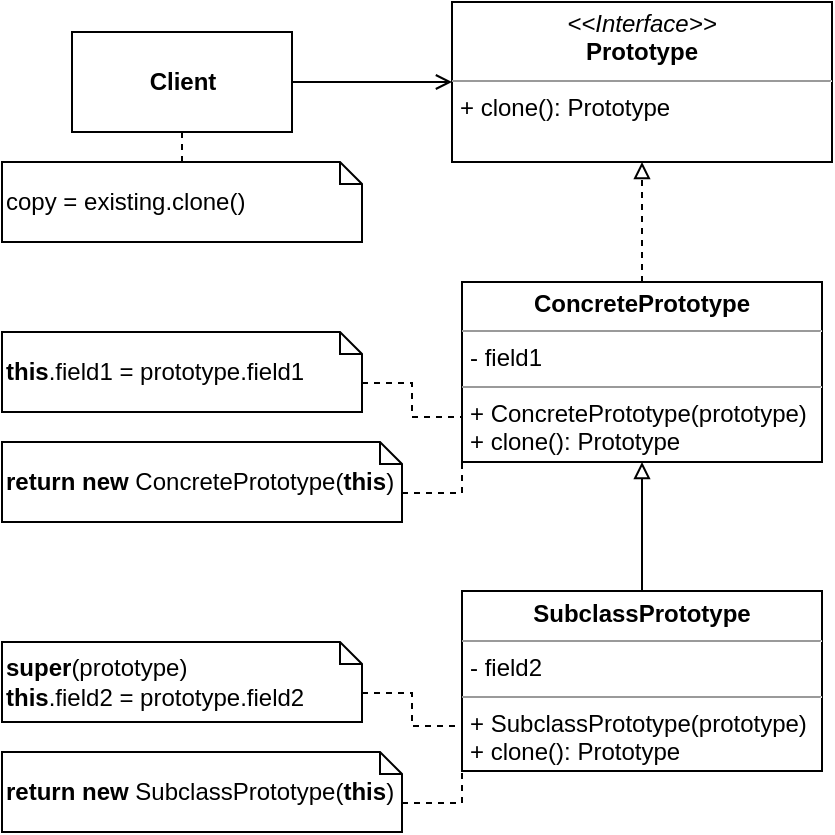 <mxfile version="20.7.4" type="device"><diagram id="tfi9XTeO6NDqVE1yT9Gn" name="Page-1"><mxGraphModel dx="714" dy="776" grid="1" gridSize="10" guides="1" tooltips="1" connect="1" arrows="1" fold="1" page="1" pageScale="1" pageWidth="827" pageHeight="1169" math="0" shadow="0"><root><mxCell id="0"/><mxCell id="1" parent="0"/><mxCell id="_d089UAes42dFhyGUciZ-6" style="edgeStyle=orthogonalEdgeStyle;rounded=0;orthogonalLoop=1;jettySize=auto;html=1;exitX=1;exitY=0.5;exitDx=0;exitDy=0;entryX=0;entryY=0.5;entryDx=0;entryDy=0;endArrow=open;endFill=0;" edge="1" parent="1" source="_d089UAes42dFhyGUciZ-1" target="_d089UAes42dFhyGUciZ-2"><mxGeometry relative="1" as="geometry"/></mxCell><mxCell id="_d089UAes42dFhyGUciZ-1" value="&lt;b&gt;Client&lt;/b&gt;" style="html=1;" vertex="1" parent="1"><mxGeometry x="90" y="215" width="110" height="50" as="geometry"/></mxCell><mxCell id="_d089UAes42dFhyGUciZ-2" value="&lt;p style=&quot;margin:0px;margin-top:4px;text-align:center;&quot;&gt;&lt;i&gt;&amp;lt;&amp;lt;Interface&amp;gt;&amp;gt;&lt;/i&gt;&lt;br&gt;&lt;b&gt;Prototype&lt;/b&gt;&lt;/p&gt;&lt;hr size=&quot;1&quot;&gt;&lt;p style=&quot;margin:0px;margin-left:4px;&quot;&gt;&lt;/p&gt;&lt;p style=&quot;margin:0px;margin-left:4px;&quot;&gt;+ clone(): Prototype&lt;br&gt;&lt;/p&gt;" style="verticalAlign=top;align=left;overflow=fill;fontSize=12;fontFamily=Helvetica;html=1;" vertex="1" parent="1"><mxGeometry x="280" y="200" width="190" height="80" as="geometry"/></mxCell><mxCell id="_d089UAes42dFhyGUciZ-7" style="edgeStyle=orthogonalEdgeStyle;rounded=0;orthogonalLoop=1;jettySize=auto;html=1;exitX=0.5;exitY=0;exitDx=0;exitDy=0;entryX=0.5;entryY=1;entryDx=0;entryDy=0;dashed=1;endArrow=block;endFill=0;" edge="1" parent="1" source="_d089UAes42dFhyGUciZ-3" target="_d089UAes42dFhyGUciZ-2"><mxGeometry relative="1" as="geometry"/></mxCell><mxCell id="_d089UAes42dFhyGUciZ-3" value="&lt;p style=&quot;margin:0px;margin-top:4px;text-align:center;&quot;&gt;&lt;b&gt;ConcretePrototype&lt;/b&gt;&lt;/p&gt;&lt;hr size=&quot;1&quot;&gt;&lt;p style=&quot;margin:0px;margin-left:4px;&quot;&gt;- field1&lt;/p&gt;&lt;hr size=&quot;1&quot;&gt;&lt;p style=&quot;margin:0px;margin-left:4px;&quot;&gt;+ ConcretePrototype(prototype)&lt;/p&gt;&lt;p style=&quot;margin:0px;margin-left:4px;&quot;&gt;+ clone(): Prototype&lt;/p&gt;" style="verticalAlign=top;align=left;overflow=fill;fontSize=12;fontFamily=Helvetica;html=1;" vertex="1" parent="1"><mxGeometry x="285" y="340" width="180" height="90" as="geometry"/></mxCell><mxCell id="_d089UAes42dFhyGUciZ-8" style="edgeStyle=orthogonalEdgeStyle;rounded=0;orthogonalLoop=1;jettySize=auto;html=1;exitX=0.5;exitY=0;exitDx=0;exitDy=0;entryX=0.5;entryY=1;entryDx=0;entryDy=0;endArrow=block;endFill=0;" edge="1" parent="1" source="_d089UAes42dFhyGUciZ-4" target="_d089UAes42dFhyGUciZ-3"><mxGeometry relative="1" as="geometry"/></mxCell><mxCell id="_d089UAes42dFhyGUciZ-4" value="&lt;p style=&quot;margin:0px;margin-top:4px;text-align:center;&quot;&gt;&lt;b&gt;SubclassPrototype&lt;/b&gt;&lt;/p&gt;&lt;hr size=&quot;1&quot;&gt;&lt;p style=&quot;margin:0px;margin-left:4px;&quot;&gt;- field2&lt;/p&gt;&lt;hr size=&quot;1&quot;&gt;&lt;p style=&quot;margin:0px;margin-left:4px;&quot;&gt;+ SubclassPrototype(prototype)&lt;/p&gt;&lt;p style=&quot;margin:0px;margin-left:4px;&quot;&gt;+ clone(): Prototype&lt;/p&gt;" style="verticalAlign=top;align=left;overflow=fill;fontSize=12;fontFamily=Helvetica;html=1;" vertex="1" parent="1"><mxGeometry x="285" y="494.5" width="180" height="90" as="geometry"/></mxCell><mxCell id="_d089UAes42dFhyGUciZ-9" style="edgeStyle=orthogonalEdgeStyle;rounded=0;orthogonalLoop=1;jettySize=auto;html=1;exitX=0.5;exitY=0;exitDx=0;exitDy=0;exitPerimeter=0;entryX=0.5;entryY=1;entryDx=0;entryDy=0;dashed=1;endArrow=none;endFill=0;" edge="1" parent="1" source="_d089UAes42dFhyGUciZ-5" target="_d089UAes42dFhyGUciZ-1"><mxGeometry relative="1" as="geometry"/></mxCell><mxCell id="_d089UAes42dFhyGUciZ-5" value="copy = existing.clone()" style="shape=note2;boundedLbl=1;whiteSpace=wrap;html=1;size=11;verticalAlign=middle;align=left;" vertex="1" parent="1"><mxGeometry x="55" y="280" width="180" height="40" as="geometry"/></mxCell><mxCell id="_d089UAes42dFhyGUciZ-15" style="edgeStyle=orthogonalEdgeStyle;rounded=0;orthogonalLoop=1;jettySize=auto;html=1;exitX=0;exitY=0;exitDx=200;exitDy=25.5;exitPerimeter=0;entryX=0;entryY=1;entryDx=0;entryDy=0;dashed=1;endArrow=none;endFill=0;" edge="1" parent="1" source="_d089UAes42dFhyGUciZ-10" target="_d089UAes42dFhyGUciZ-3"><mxGeometry relative="1" as="geometry"/></mxCell><mxCell id="_d089UAes42dFhyGUciZ-10" value="&lt;b&gt;return new&lt;/b&gt; ConcretePrototype(&lt;b&gt;this&lt;/b&gt;)" style="shape=note2;boundedLbl=1;whiteSpace=wrap;html=1;size=11;verticalAlign=middle;align=left;" vertex="1" parent="1"><mxGeometry x="55" y="420" width="200" height="40" as="geometry"/></mxCell><mxCell id="_d089UAes42dFhyGUciZ-14" style="edgeStyle=orthogonalEdgeStyle;rounded=0;orthogonalLoop=1;jettySize=auto;html=1;exitX=0;exitY=0;exitDx=180;exitDy=25.5;exitPerimeter=0;entryX=0;entryY=0.75;entryDx=0;entryDy=0;dashed=1;endArrow=none;endFill=0;" edge="1" parent="1" source="_d089UAes42dFhyGUciZ-11" target="_d089UAes42dFhyGUciZ-3"><mxGeometry relative="1" as="geometry"/></mxCell><mxCell id="_d089UAes42dFhyGUciZ-11" value="&lt;b&gt;this&lt;/b&gt;.field1 = prototype.field1" style="shape=note2;boundedLbl=1;whiteSpace=wrap;html=1;size=11;verticalAlign=middle;align=left;" vertex="1" parent="1"><mxGeometry x="55" y="365" width="180" height="40" as="geometry"/></mxCell><mxCell id="_d089UAes42dFhyGUciZ-17" style="edgeStyle=orthogonalEdgeStyle;rounded=0;orthogonalLoop=1;jettySize=auto;html=1;exitX=0;exitY=0;exitDx=200;exitDy=25.5;exitPerimeter=0;entryX=0;entryY=1;entryDx=0;entryDy=0;dashed=1;endArrow=none;endFill=0;" edge="1" parent="1" source="_d089UAes42dFhyGUciZ-12" target="_d089UAes42dFhyGUciZ-4"><mxGeometry relative="1" as="geometry"/></mxCell><mxCell id="_d089UAes42dFhyGUciZ-12" value="&lt;b&gt;return new&lt;/b&gt; SubclassPrototype(&lt;b&gt;this&lt;/b&gt;)" style="shape=note2;boundedLbl=1;whiteSpace=wrap;html=1;size=11;verticalAlign=middle;align=left;" vertex="1" parent="1"><mxGeometry x="55" y="575" width="200" height="40" as="geometry"/></mxCell><mxCell id="_d089UAes42dFhyGUciZ-16" style="edgeStyle=orthogonalEdgeStyle;rounded=0;orthogonalLoop=1;jettySize=auto;html=1;exitX=0;exitY=0;exitDx=180;exitDy=25.5;exitPerimeter=0;entryX=0;entryY=0.75;entryDx=0;entryDy=0;dashed=1;endArrow=none;endFill=0;" edge="1" parent="1" source="_d089UAes42dFhyGUciZ-13" target="_d089UAes42dFhyGUciZ-4"><mxGeometry relative="1" as="geometry"/></mxCell><mxCell id="_d089UAes42dFhyGUciZ-13" value="&lt;b&gt;super&lt;/b&gt;(prototype)&lt;br&gt;&lt;b&gt;this&lt;/b&gt;.field2 = prototype.field2" style="shape=note2;boundedLbl=1;whiteSpace=wrap;html=1;size=11;verticalAlign=middle;align=left;" vertex="1" parent="1"><mxGeometry x="55" y="520" width="180" height="40" as="geometry"/></mxCell></root></mxGraphModel></diagram></mxfile>